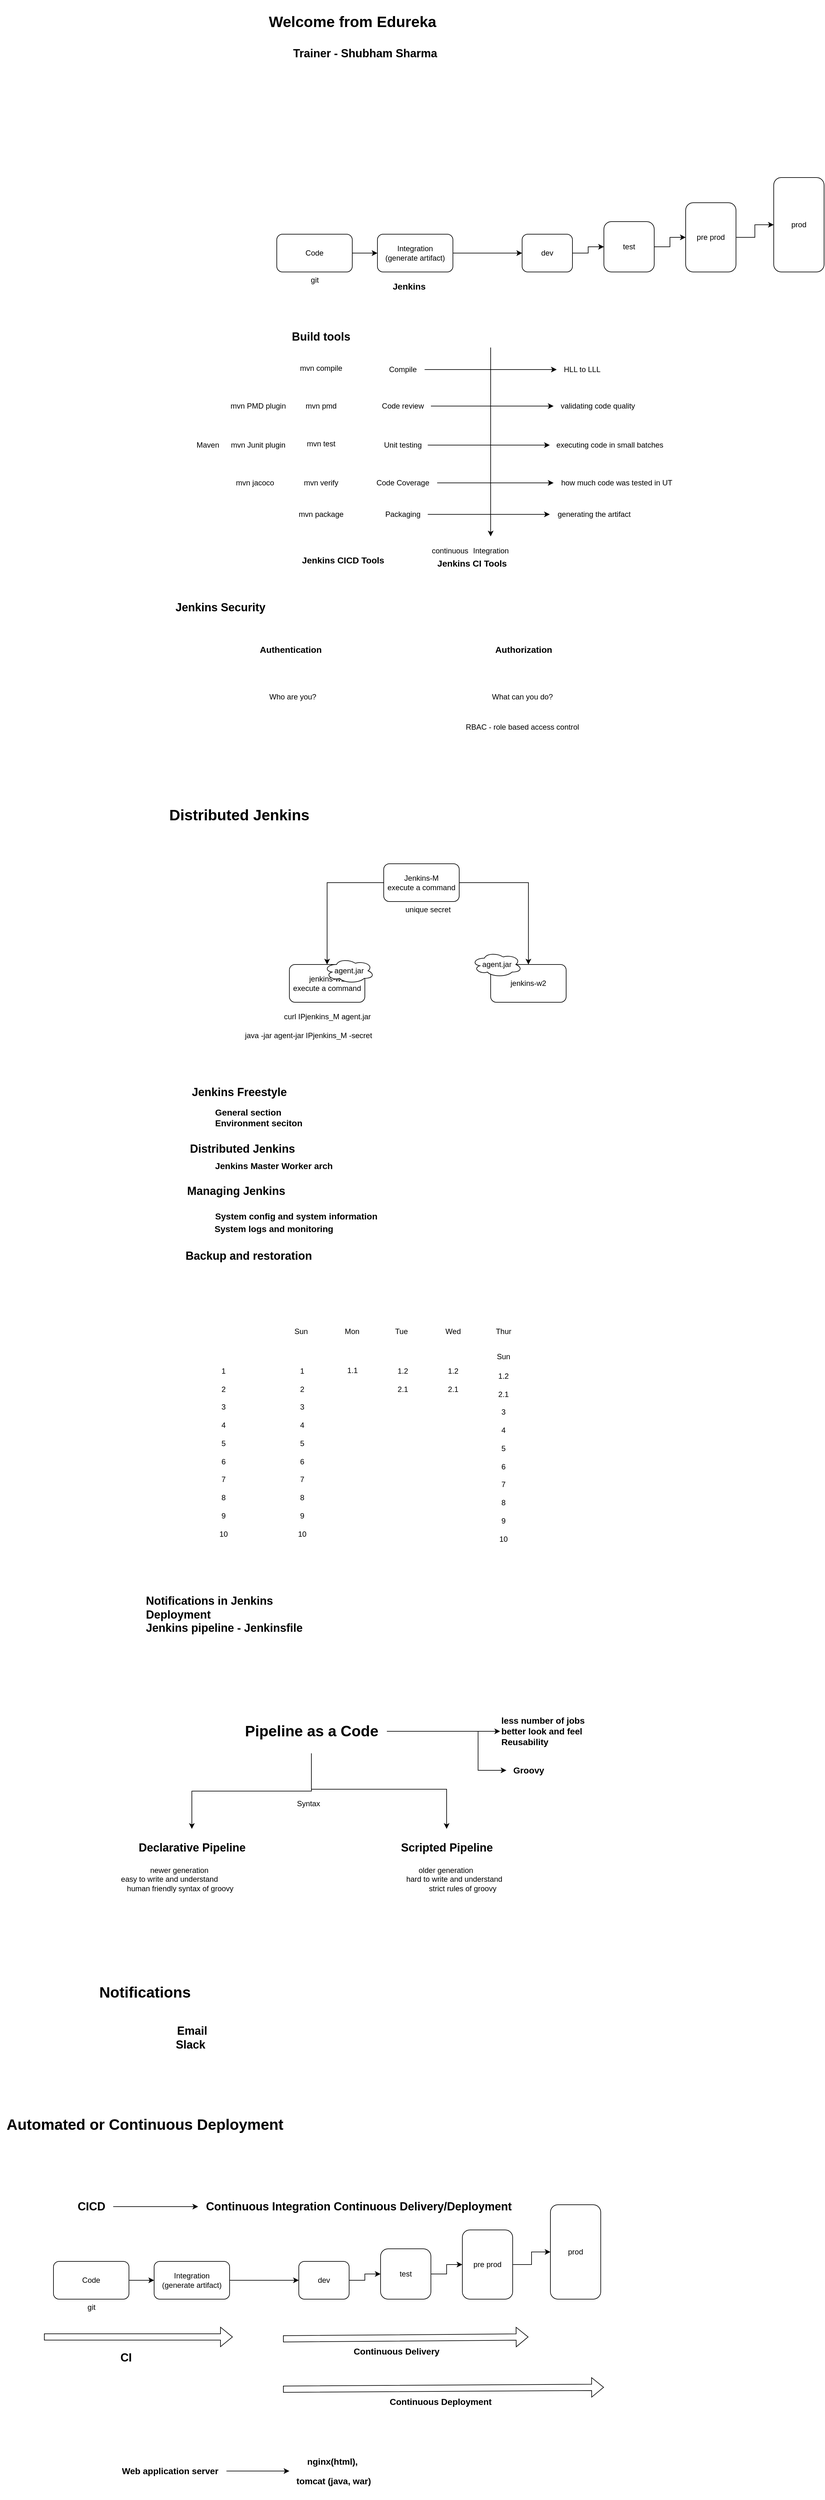 <mxfile version="26.1.0">
  <diagram name="Page-1" id="ahircbv1DaaVcUehCAm7">
    <mxGraphModel dx="1840" dy="448" grid="1" gridSize="10" guides="1" tooltips="1" connect="1" arrows="1" fold="1" page="1" pageScale="1" pageWidth="827" pageHeight="1169" math="0" shadow="0">
      <root>
        <mxCell id="0" />
        <mxCell id="1" parent="0" />
        <mxCell id="ZiKTDFRQqn9DH_7fPKip-1" value="&lt;h1&gt;Welcome from Edureka&lt;/h1&gt;" style="text;html=1;align=center;verticalAlign=middle;resizable=0;points=[];autosize=1;strokeColor=none;fillColor=none;" parent="1" vertex="1">
          <mxGeometry x="-45" y="138" width="290" height="70" as="geometry" />
        </mxCell>
        <mxCell id="ZiKTDFRQqn9DH_7fPKip-2" value="&lt;h2&gt;Trainer - Shubham Sharma&lt;/h2&gt;" style="text;html=1;align=center;verticalAlign=middle;resizable=0;points=[];autosize=1;strokeColor=none;fillColor=none;" parent="1" vertex="1">
          <mxGeometry x="-5" y="193" width="250" height="60" as="geometry" />
        </mxCell>
        <mxCell id="ZiKTDFRQqn9DH_7fPKip-5" value="" style="edgeStyle=orthogonalEdgeStyle;rounded=0;orthogonalLoop=1;jettySize=auto;html=1;" parent="1" source="ZiKTDFRQqn9DH_7fPKip-3" target="ZiKTDFRQqn9DH_7fPKip-4" edge="1">
          <mxGeometry relative="1" as="geometry" />
        </mxCell>
        <mxCell id="ZiKTDFRQqn9DH_7fPKip-3" value="Code" style="rounded=1;whiteSpace=wrap;html=1;" parent="1" vertex="1">
          <mxGeometry x="-20" y="510" width="120" height="60" as="geometry" />
        </mxCell>
        <mxCell id="ZiKTDFRQqn9DH_7fPKip-8" value="" style="edgeStyle=orthogonalEdgeStyle;rounded=0;orthogonalLoop=1;jettySize=auto;html=1;" parent="1" source="ZiKTDFRQqn9DH_7fPKip-4" target="ZiKTDFRQqn9DH_7fPKip-7" edge="1">
          <mxGeometry relative="1" as="geometry" />
        </mxCell>
        <mxCell id="ZiKTDFRQqn9DH_7fPKip-4" value="Integration&lt;div&gt;(generate artifact)&lt;/div&gt;" style="rounded=1;whiteSpace=wrap;html=1;" parent="1" vertex="1">
          <mxGeometry x="140" y="510" width="120" height="60" as="geometry" />
        </mxCell>
        <mxCell id="ZiKTDFRQqn9DH_7fPKip-6" value="git" style="text;html=1;align=center;verticalAlign=middle;resizable=0;points=[];autosize=1;strokeColor=none;fillColor=none;" parent="1" vertex="1">
          <mxGeometry x="20" y="568" width="40" height="30" as="geometry" />
        </mxCell>
        <mxCell id="ZiKTDFRQqn9DH_7fPKip-10" value="" style="edgeStyle=orthogonalEdgeStyle;rounded=0;orthogonalLoop=1;jettySize=auto;html=1;" parent="1" source="ZiKTDFRQqn9DH_7fPKip-7" target="ZiKTDFRQqn9DH_7fPKip-9" edge="1">
          <mxGeometry relative="1" as="geometry" />
        </mxCell>
        <mxCell id="ZiKTDFRQqn9DH_7fPKip-7" value="dev" style="rounded=1;whiteSpace=wrap;html=1;" parent="1" vertex="1">
          <mxGeometry x="370" y="510" width="80" height="60" as="geometry" />
        </mxCell>
        <mxCell id="ZiKTDFRQqn9DH_7fPKip-12" value="" style="edgeStyle=orthogonalEdgeStyle;rounded=0;orthogonalLoop=1;jettySize=auto;html=1;" parent="1" source="ZiKTDFRQqn9DH_7fPKip-9" target="ZiKTDFRQqn9DH_7fPKip-11" edge="1">
          <mxGeometry relative="1" as="geometry" />
        </mxCell>
        <mxCell id="ZiKTDFRQqn9DH_7fPKip-9" value="test" style="rounded=1;whiteSpace=wrap;html=1;" parent="1" vertex="1">
          <mxGeometry x="500" y="490" width="80" height="80" as="geometry" />
        </mxCell>
        <mxCell id="ZiKTDFRQqn9DH_7fPKip-14" value="" style="edgeStyle=orthogonalEdgeStyle;rounded=0;orthogonalLoop=1;jettySize=auto;html=1;" parent="1" source="ZiKTDFRQqn9DH_7fPKip-11" target="ZiKTDFRQqn9DH_7fPKip-13" edge="1">
          <mxGeometry relative="1" as="geometry" />
        </mxCell>
        <mxCell id="ZiKTDFRQqn9DH_7fPKip-11" value="pre prod" style="rounded=1;whiteSpace=wrap;html=1;" parent="1" vertex="1">
          <mxGeometry x="630" y="460" width="80" height="110" as="geometry" />
        </mxCell>
        <mxCell id="ZiKTDFRQqn9DH_7fPKip-13" value="prod" style="rounded=1;whiteSpace=wrap;html=1;" parent="1" vertex="1">
          <mxGeometry x="770" y="420" width="80" height="150" as="geometry" />
        </mxCell>
        <mxCell id="ZiKTDFRQqn9DH_7fPKip-23" value="" style="edgeStyle=orthogonalEdgeStyle;rounded=0;orthogonalLoop=1;jettySize=auto;html=1;" parent="1" source="ZiKTDFRQqn9DH_7fPKip-15" target="ZiKTDFRQqn9DH_7fPKip-22" edge="1">
          <mxGeometry relative="1" as="geometry" />
        </mxCell>
        <mxCell id="ZiKTDFRQqn9DH_7fPKip-15" value="Compile" style="text;html=1;align=center;verticalAlign=middle;resizable=0;points=[];autosize=1;strokeColor=none;fillColor=none;" parent="1" vertex="1">
          <mxGeometry x="145" y="710" width="70" height="30" as="geometry" />
        </mxCell>
        <mxCell id="ZiKTDFRQqn9DH_7fPKip-25" value="" style="edgeStyle=orthogonalEdgeStyle;rounded=0;orthogonalLoop=1;jettySize=auto;html=1;" parent="1" source="ZiKTDFRQqn9DH_7fPKip-16" target="ZiKTDFRQqn9DH_7fPKip-24" edge="1">
          <mxGeometry relative="1" as="geometry" />
        </mxCell>
        <mxCell id="ZiKTDFRQqn9DH_7fPKip-16" value="Code review" style="text;html=1;align=center;verticalAlign=middle;resizable=0;points=[];autosize=1;strokeColor=none;fillColor=none;" parent="1" vertex="1">
          <mxGeometry x="135" y="768" width="90" height="30" as="geometry" />
        </mxCell>
        <mxCell id="ZiKTDFRQqn9DH_7fPKip-27" value="" style="edgeStyle=orthogonalEdgeStyle;rounded=0;orthogonalLoop=1;jettySize=auto;html=1;" parent="1" source="ZiKTDFRQqn9DH_7fPKip-17" target="ZiKTDFRQqn9DH_7fPKip-26" edge="1">
          <mxGeometry relative="1" as="geometry" />
        </mxCell>
        <mxCell id="ZiKTDFRQqn9DH_7fPKip-17" value="Unit testing" style="text;html=1;align=center;verticalAlign=middle;resizable=0;points=[];autosize=1;strokeColor=none;fillColor=none;" parent="1" vertex="1">
          <mxGeometry x="140" y="830" width="80" height="30" as="geometry" />
        </mxCell>
        <mxCell id="ZiKTDFRQqn9DH_7fPKip-29" value="" style="edgeStyle=orthogonalEdgeStyle;rounded=0;orthogonalLoop=1;jettySize=auto;html=1;" parent="1" source="ZiKTDFRQqn9DH_7fPKip-18" target="ZiKTDFRQqn9DH_7fPKip-28" edge="1">
          <mxGeometry relative="1" as="geometry" />
        </mxCell>
        <mxCell id="ZiKTDFRQqn9DH_7fPKip-18" value="Code Coverage" style="text;html=1;align=center;verticalAlign=middle;resizable=0;points=[];autosize=1;strokeColor=none;fillColor=none;" parent="1" vertex="1">
          <mxGeometry x="125" y="890" width="110" height="30" as="geometry" />
        </mxCell>
        <mxCell id="ZiKTDFRQqn9DH_7fPKip-31" value="" style="edgeStyle=orthogonalEdgeStyle;rounded=0;orthogonalLoop=1;jettySize=auto;html=1;" parent="1" source="ZiKTDFRQqn9DH_7fPKip-19" target="ZiKTDFRQqn9DH_7fPKip-30" edge="1">
          <mxGeometry relative="1" as="geometry" />
        </mxCell>
        <mxCell id="ZiKTDFRQqn9DH_7fPKip-19" value="Packaging" style="text;html=1;align=center;verticalAlign=middle;resizable=0;points=[];autosize=1;strokeColor=none;fillColor=none;" parent="1" vertex="1">
          <mxGeometry x="140" y="940" width="80" height="30" as="geometry" />
        </mxCell>
        <mxCell id="ZiKTDFRQqn9DH_7fPKip-20" value="" style="endArrow=classic;html=1;rounded=0;" parent="1" edge="1">
          <mxGeometry width="50" height="50" relative="1" as="geometry">
            <mxPoint x="320" y="690" as="sourcePoint" />
            <mxPoint x="320" y="990" as="targetPoint" />
          </mxGeometry>
        </mxCell>
        <mxCell id="ZiKTDFRQqn9DH_7fPKip-21" value="Integration" style="text;html=1;align=center;verticalAlign=middle;resizable=0;points=[];autosize=1;strokeColor=none;fillColor=none;" parent="1" vertex="1">
          <mxGeometry x="280" y="998" width="80" height="30" as="geometry" />
        </mxCell>
        <mxCell id="ZiKTDFRQqn9DH_7fPKip-22" value="HLL to LLL" style="text;html=1;align=center;verticalAlign=middle;resizable=0;points=[];autosize=1;strokeColor=none;fillColor=none;" parent="1" vertex="1">
          <mxGeometry x="425" y="710" width="80" height="30" as="geometry" />
        </mxCell>
        <mxCell id="ZiKTDFRQqn9DH_7fPKip-24" value="validating code quality" style="text;html=1;align=center;verticalAlign=middle;resizable=0;points=[];autosize=1;strokeColor=none;fillColor=none;" parent="1" vertex="1">
          <mxGeometry x="420" y="768" width="140" height="30" as="geometry" />
        </mxCell>
        <mxCell id="ZiKTDFRQqn9DH_7fPKip-26" value="executing code in small batches" style="text;html=1;align=center;verticalAlign=middle;resizable=0;points=[];autosize=1;strokeColor=none;fillColor=none;" parent="1" vertex="1">
          <mxGeometry x="414" y="830" width="190" height="30" as="geometry" />
        </mxCell>
        <mxCell id="ZiKTDFRQqn9DH_7fPKip-28" value="how much code was tested in UT" style="text;html=1;align=center;verticalAlign=middle;resizable=0;points=[];autosize=1;strokeColor=none;fillColor=none;" parent="1" vertex="1">
          <mxGeometry x="420" y="890" width="200" height="30" as="geometry" />
        </mxCell>
        <mxCell id="ZiKTDFRQqn9DH_7fPKip-30" value="generating the artifact" style="text;html=1;align=center;verticalAlign=middle;resizable=0;points=[];autosize=1;strokeColor=none;fillColor=none;" parent="1" vertex="1">
          <mxGeometry x="414" y="940" width="140" height="30" as="geometry" />
        </mxCell>
        <mxCell id="ZiKTDFRQqn9DH_7fPKip-32" value="&lt;h2&gt;Build tools&lt;/h2&gt;" style="text;html=1;align=center;verticalAlign=middle;resizable=0;points=[];autosize=1;strokeColor=none;fillColor=none;" parent="1" vertex="1">
          <mxGeometry x="-10" y="643" width="120" height="60" as="geometry" />
        </mxCell>
        <mxCell id="ZiKTDFRQqn9DH_7fPKip-33" value="Maven" style="text;html=1;align=center;verticalAlign=middle;resizable=0;points=[];autosize=1;strokeColor=none;fillColor=none;" parent="1" vertex="1">
          <mxGeometry x="-160" y="830" width="60" height="30" as="geometry" />
        </mxCell>
        <mxCell id="ZiKTDFRQqn9DH_7fPKip-35" value="mvn compile" style="text;html=1;align=center;verticalAlign=middle;resizable=0;points=[];autosize=1;strokeColor=none;fillColor=none;" parent="1" vertex="1">
          <mxGeometry x="5" y="708" width="90" height="30" as="geometry" />
        </mxCell>
        <mxCell id="ZiKTDFRQqn9DH_7fPKip-36" value="mvn pmd" style="text;html=1;align=center;verticalAlign=middle;resizable=0;points=[];autosize=1;strokeColor=none;fillColor=none;" parent="1" vertex="1">
          <mxGeometry x="15" y="768" width="70" height="30" as="geometry" />
        </mxCell>
        <mxCell id="ZiKTDFRQqn9DH_7fPKip-37" value="mvn test" style="text;html=1;align=center;verticalAlign=middle;resizable=0;points=[];autosize=1;strokeColor=none;fillColor=none;" parent="1" vertex="1">
          <mxGeometry x="15" y="828" width="70" height="30" as="geometry" />
        </mxCell>
        <mxCell id="ZiKTDFRQqn9DH_7fPKip-38" value="mvn verify" style="text;html=1;align=center;verticalAlign=middle;resizable=0;points=[];autosize=1;strokeColor=none;fillColor=none;" parent="1" vertex="1">
          <mxGeometry x="10" y="890" width="80" height="30" as="geometry" />
        </mxCell>
        <mxCell id="ZiKTDFRQqn9DH_7fPKip-40" value="mvn package" style="text;html=1;align=center;verticalAlign=middle;resizable=0;points=[];autosize=1;strokeColor=none;fillColor=none;" parent="1" vertex="1">
          <mxGeometry x="5" y="940" width="90" height="30" as="geometry" />
        </mxCell>
        <mxCell id="ZiKTDFRQqn9DH_7fPKip-41" value="continuous" style="text;html=1;align=center;verticalAlign=middle;resizable=0;points=[];autosize=1;strokeColor=none;fillColor=none;" parent="1" vertex="1">
          <mxGeometry x="215" y="998" width="80" height="30" as="geometry" />
        </mxCell>
        <mxCell id="ZiKTDFRQqn9DH_7fPKip-42" value="&lt;h3&gt;Jenkins&lt;/h3&gt;" style="text;html=1;align=center;verticalAlign=middle;resizable=0;points=[];autosize=1;strokeColor=none;fillColor=none;" parent="1" vertex="1">
          <mxGeometry x="150" y="563" width="80" height="60" as="geometry" />
        </mxCell>
        <mxCell id="ZiKTDFRQqn9DH_7fPKip-43" value="mvn PMD plugin" style="text;html=1;align=center;verticalAlign=middle;resizable=0;points=[];autosize=1;strokeColor=none;fillColor=none;" parent="1" vertex="1">
          <mxGeometry x="-105" y="768" width="110" height="30" as="geometry" />
        </mxCell>
        <mxCell id="ZiKTDFRQqn9DH_7fPKip-44" value="mvn Junit plugin" style="text;html=1;align=center;verticalAlign=middle;resizable=0;points=[];autosize=1;strokeColor=none;fillColor=none;" parent="1" vertex="1">
          <mxGeometry x="-105" y="830" width="110" height="30" as="geometry" />
        </mxCell>
        <mxCell id="ZiKTDFRQqn9DH_7fPKip-45" value="mvn jacoco" style="text;html=1;align=center;verticalAlign=middle;resizable=0;points=[];autosize=1;strokeColor=none;fillColor=none;" parent="1" vertex="1">
          <mxGeometry x="-95" y="890" width="80" height="30" as="geometry" />
        </mxCell>
        <mxCell id="ZiKTDFRQqn9DH_7fPKip-60" value="&lt;h2&gt;Jenkins Security&lt;/h2&gt;" style="text;html=1;align=center;verticalAlign=middle;resizable=0;points=[];autosize=1;strokeColor=none;fillColor=none;" parent="1" vertex="1">
          <mxGeometry x="-195" y="1073" width="170" height="60" as="geometry" />
        </mxCell>
        <mxCell id="ZiKTDFRQqn9DH_7fPKip-61" value="&lt;h3&gt;Authentication&amp;nbsp;&lt;span style=&quot;white-space: pre;&quot;&gt;&#x9;&lt;/span&gt;&lt;span style=&quot;white-space: pre;&quot;&gt;&#x9;&lt;span style=&quot;white-space: pre;&quot;&gt;&#x9;&lt;/span&gt;&lt;span style=&quot;white-space: pre;&quot;&gt;&#x9;&lt;span style=&quot;white-space: pre;&quot;&gt;&#x9;&lt;/span&gt;&lt;/span&gt;&lt;span style=&quot;white-space: pre;&quot;&gt;&#x9;&lt;/span&gt;&lt;/span&gt;&lt;span style=&quot;white-space: pre;&quot;&gt;&#x9;&lt;/span&gt;&lt;span style=&quot;white-space: pre;&quot;&gt;&#x9;&lt;/span&gt;&lt;span style=&quot;white-space: pre;&quot;&gt;&#x9;&lt;/span&gt;Authorization&lt;/h3&gt;" style="text;html=1;align=center;verticalAlign=middle;resizable=0;points=[];autosize=1;strokeColor=none;fillColor=none;" parent="1" vertex="1">
          <mxGeometry x="-60" y="1140" width="490" height="60" as="geometry" />
        </mxCell>
        <mxCell id="ZiKTDFRQqn9DH_7fPKip-62" value="Who are you?" style="text;html=1;align=center;verticalAlign=middle;resizable=0;points=[];autosize=1;strokeColor=none;fillColor=none;" parent="1" vertex="1">
          <mxGeometry x="-45" y="1230" width="100" height="30" as="geometry" />
        </mxCell>
        <mxCell id="ZiKTDFRQqn9DH_7fPKip-63" value="What can you do?" style="text;html=1;align=center;verticalAlign=middle;resizable=0;points=[];autosize=1;strokeColor=none;fillColor=none;" parent="1" vertex="1">
          <mxGeometry x="310" y="1230" width="120" height="30" as="geometry" />
        </mxCell>
        <mxCell id="ZiKTDFRQqn9DH_7fPKip-64" value="RBAC - role based access control" style="text;html=1;align=center;verticalAlign=middle;resizable=0;points=[];autosize=1;strokeColor=none;fillColor=none;" parent="1" vertex="1">
          <mxGeometry x="270" y="1278" width="200" height="30" as="geometry" />
        </mxCell>
        <mxCell id="ZiKTDFRQqn9DH_7fPKip-65" value="&lt;h1&gt;Distributed Jenkins&lt;/h1&gt;" style="text;html=1;align=center;verticalAlign=middle;resizable=0;points=[];autosize=1;strokeColor=none;fillColor=none;" parent="1" vertex="1">
          <mxGeometry x="-205" y="1398" width="250" height="70" as="geometry" />
        </mxCell>
        <mxCell id="ZiKTDFRQqn9DH_7fPKip-69" style="edgeStyle=orthogonalEdgeStyle;rounded=0;orthogonalLoop=1;jettySize=auto;html=1;entryX=0.5;entryY=0;entryDx=0;entryDy=0;" parent="1" source="ZiKTDFRQqn9DH_7fPKip-66" target="ZiKTDFRQqn9DH_7fPKip-67" edge="1">
          <mxGeometry relative="1" as="geometry" />
        </mxCell>
        <mxCell id="ZiKTDFRQqn9DH_7fPKip-70" style="edgeStyle=orthogonalEdgeStyle;rounded=0;orthogonalLoop=1;jettySize=auto;html=1;" parent="1" source="ZiKTDFRQqn9DH_7fPKip-66" target="ZiKTDFRQqn9DH_7fPKip-68" edge="1">
          <mxGeometry relative="1" as="geometry" />
        </mxCell>
        <mxCell id="ZiKTDFRQqn9DH_7fPKip-66" value="Jenkins-M&lt;div&gt;execute a command&lt;/div&gt;" style="rounded=1;whiteSpace=wrap;html=1;" parent="1" vertex="1">
          <mxGeometry x="150" y="1510" width="120" height="60" as="geometry" />
        </mxCell>
        <mxCell id="ZiKTDFRQqn9DH_7fPKip-67" value="jenkins-w1&lt;div&gt;execute a command&lt;/div&gt;" style="rounded=1;whiteSpace=wrap;html=1;" parent="1" vertex="1">
          <mxGeometry y="1670" width="120" height="60" as="geometry" />
        </mxCell>
        <mxCell id="ZiKTDFRQqn9DH_7fPKip-68" value="jenkins-w2" style="rounded=1;whiteSpace=wrap;html=1;" parent="1" vertex="1">
          <mxGeometry x="320" y="1670" width="120" height="60" as="geometry" />
        </mxCell>
        <mxCell id="ZiKTDFRQqn9DH_7fPKip-71" value="agent.jar" style="ellipse;shape=cloud;whiteSpace=wrap;html=1;" parent="1" vertex="1">
          <mxGeometry x="55" y="1660" width="80" height="40" as="geometry" />
        </mxCell>
        <mxCell id="ZiKTDFRQqn9DH_7fPKip-73" value="agent.jar" style="ellipse;shape=cloud;whiteSpace=wrap;html=1;" parent="1" vertex="1">
          <mxGeometry x="290" y="1650" width="80" height="40" as="geometry" />
        </mxCell>
        <mxCell id="ZiKTDFRQqn9DH_7fPKip-75" value="curl IPjenkins_M agent.jar" style="text;html=1;align=center;verticalAlign=middle;resizable=0;points=[];autosize=1;strokeColor=none;fillColor=none;" parent="1" vertex="1">
          <mxGeometry x="-20" y="1738" width="160" height="30" as="geometry" />
        </mxCell>
        <mxCell id="ZiKTDFRQqn9DH_7fPKip-76" value="java -jar agent-jar IPjenkins_M -secret" style="text;html=1;align=center;verticalAlign=middle;resizable=0;points=[];autosize=1;strokeColor=none;fillColor=none;" parent="1" vertex="1">
          <mxGeometry x="-85" y="1768" width="230" height="30" as="geometry" />
        </mxCell>
        <mxCell id="ZiKTDFRQqn9DH_7fPKip-77" value="unique secret" style="text;html=1;align=center;verticalAlign=middle;resizable=0;points=[];autosize=1;strokeColor=none;fillColor=none;" parent="1" vertex="1">
          <mxGeometry x="170" y="1568" width="100" height="30" as="geometry" />
        </mxCell>
        <mxCell id="ZiKTDFRQqn9DH_7fPKip-78" value="&lt;h2&gt;Jenkins Freestyle&lt;/h2&gt;" style="text;html=1;align=center;verticalAlign=middle;resizable=0;points=[];autosize=1;strokeColor=none;fillColor=none;" parent="1" vertex="1">
          <mxGeometry x="-165" y="1843" width="170" height="60" as="geometry" />
        </mxCell>
        <mxCell id="ZiKTDFRQqn9DH_7fPKip-79" value="&lt;h3&gt;General section&lt;br&gt;Environment seciton&lt;/h3&gt;" style="text;html=1;align=left;verticalAlign=middle;resizable=0;points=[];autosize=1;strokeColor=none;fillColor=none;" parent="1" vertex="1">
          <mxGeometry x="-120" y="1873" width="160" height="80" as="geometry" />
        </mxCell>
        <mxCell id="ZiKTDFRQqn9DH_7fPKip-80" value="&lt;h2&gt;Distributed Jenkins&lt;/h2&gt;" style="text;html=1;align=center;verticalAlign=middle;resizable=0;points=[];autosize=1;strokeColor=none;fillColor=none;" parent="1" vertex="1">
          <mxGeometry x="-170" y="1933" width="190" height="60" as="geometry" />
        </mxCell>
        <mxCell id="ZiKTDFRQqn9DH_7fPKip-81" value="&lt;h3&gt;Jenkins Master Worker arch&lt;/h3&gt;" style="text;html=1;align=center;verticalAlign=middle;resizable=0;points=[];autosize=1;strokeColor=none;fillColor=none;" parent="1" vertex="1">
          <mxGeometry x="-130" y="1960" width="210" height="60" as="geometry" />
        </mxCell>
        <mxCell id="ZiKTDFRQqn9DH_7fPKip-82" value="&lt;h2&gt;Managing Jenkins&lt;/h2&gt;" style="text;html=1;align=center;verticalAlign=middle;resizable=0;points=[];autosize=1;strokeColor=none;fillColor=none;" parent="1" vertex="1">
          <mxGeometry x="-175" y="2000" width="180" height="60" as="geometry" />
        </mxCell>
        <mxCell id="ZiKTDFRQqn9DH_7fPKip-83" value="&lt;h3&gt;System config and system information&lt;/h3&gt;" style="text;html=1;align=left;verticalAlign=middle;resizable=0;points=[];autosize=1;strokeColor=none;fillColor=none;" parent="1" vertex="1">
          <mxGeometry x="-120" y="2040" width="280" height="60" as="geometry" />
        </mxCell>
        <mxCell id="ZiKTDFRQqn9DH_7fPKip-84" value="&lt;h3&gt;System logs and monitoring&lt;/h3&gt;" style="text;html=1;align=center;verticalAlign=middle;resizable=0;points=[];autosize=1;strokeColor=none;fillColor=none;" parent="1" vertex="1">
          <mxGeometry x="-130" y="2060" width="210" height="60" as="geometry" />
        </mxCell>
        <mxCell id="ZiKTDFRQqn9DH_7fPKip-85" value="&lt;h2&gt;Backup and restoration&lt;/h2&gt;" style="text;html=1;align=center;verticalAlign=middle;resizable=0;points=[];autosize=1;strokeColor=none;fillColor=none;" parent="1" vertex="1">
          <mxGeometry x="-175" y="2103" width="220" height="60" as="geometry" />
        </mxCell>
        <mxCell id="ZiKTDFRQqn9DH_7fPKip-86" value="Sun&lt;span style=&quot;white-space: pre;&quot;&gt;&#x9;&lt;span style=&quot;white-space: pre;&quot;&gt;&#x9;&lt;/span&gt;&lt;/span&gt;&lt;span style=&quot;white-space: pre;&quot;&gt;&#x9;&lt;/span&gt;Mon&lt;span style=&quot;white-space: pre;&quot;&gt;&#x9;&lt;/span&gt;&lt;span style=&quot;white-space: pre;&quot;&gt;&#x9;&lt;/span&gt;&lt;span style=&quot;white-space: pre;&quot;&gt;&#x9;&lt;/span&gt;Tue&lt;span style=&quot;white-space: pre;&quot;&gt;&#x9;&lt;/span&gt;&lt;span style=&quot;white-space: pre;&quot;&gt;&#x9;&lt;span style=&quot;white-space: pre;&quot;&gt;&#x9;&lt;/span&gt;Wed&lt;span style=&quot;white-space: pre;&quot;&gt;&#x9;&lt;/span&gt;&lt;span style=&quot;white-space: pre;&quot;&gt;&#x9;&lt;/span&gt;&lt;span style=&quot;white-space: pre;&quot;&gt;&#x9;&lt;/span&gt;Thur&lt;/span&gt;" style="text;html=1;align=center;verticalAlign=middle;resizable=0;points=[];autosize=1;strokeColor=none;fillColor=none;" parent="1" vertex="1">
          <mxGeometry x="-5" y="2238" width="370" height="30" as="geometry" />
        </mxCell>
        <mxCell id="ZiKTDFRQqn9DH_7fPKip-87" value="1&lt;div&gt;&lt;br&gt;&lt;/div&gt;&lt;div&gt;2&lt;/div&gt;&lt;div&gt;&lt;br&gt;&lt;/div&gt;&lt;div&gt;3&lt;/div&gt;&lt;div&gt;&lt;br&gt;&lt;/div&gt;&lt;div&gt;4&lt;/div&gt;&lt;div&gt;&lt;br&gt;&lt;/div&gt;&lt;div&gt;5&lt;/div&gt;&lt;div&gt;&lt;br&gt;&lt;/div&gt;&lt;div&gt;6&lt;/div&gt;&lt;div&gt;&lt;br&gt;&lt;/div&gt;&lt;div&gt;7&lt;/div&gt;&lt;div&gt;&lt;br&gt;&lt;/div&gt;&lt;div&gt;8&lt;/div&gt;&lt;div&gt;&lt;br&gt;&lt;/div&gt;&lt;div&gt;9&lt;/div&gt;&lt;div&gt;&lt;br&gt;&lt;/div&gt;&lt;div&gt;10&lt;/div&gt;" style="text;html=1;align=center;verticalAlign=middle;resizable=0;points=[];autosize=1;strokeColor=none;fillColor=none;" parent="1" vertex="1">
          <mxGeometry x="-125" y="2300" width="40" height="290" as="geometry" />
        </mxCell>
        <mxCell id="ZiKTDFRQqn9DH_7fPKip-88" value="1&lt;div&gt;&lt;br&gt;&lt;/div&gt;&lt;div&gt;2&lt;/div&gt;&lt;div&gt;&lt;br&gt;&lt;/div&gt;&lt;div&gt;3&lt;/div&gt;&lt;div&gt;&lt;br&gt;&lt;/div&gt;&lt;div&gt;4&lt;/div&gt;&lt;div&gt;&lt;br&gt;&lt;/div&gt;&lt;div&gt;5&lt;/div&gt;&lt;div&gt;&lt;br&gt;&lt;/div&gt;&lt;div&gt;6&lt;/div&gt;&lt;div&gt;&lt;br&gt;&lt;/div&gt;&lt;div&gt;7&lt;/div&gt;&lt;div&gt;&lt;br&gt;&lt;/div&gt;&lt;div&gt;8&lt;/div&gt;&lt;div&gt;&lt;br&gt;&lt;/div&gt;&lt;div&gt;9&lt;/div&gt;&lt;div&gt;&lt;br&gt;&lt;/div&gt;&lt;div&gt;10&lt;/div&gt;" style="text;html=1;align=center;verticalAlign=middle;resizable=0;points=[];autosize=1;strokeColor=none;fillColor=none;" parent="1" vertex="1">
          <mxGeometry y="2300" width="40" height="290" as="geometry" />
        </mxCell>
        <mxCell id="ZiKTDFRQqn9DH_7fPKip-89" value="1.1" style="text;html=1;align=center;verticalAlign=middle;resizable=0;points=[];autosize=1;strokeColor=none;fillColor=none;" parent="1" vertex="1">
          <mxGeometry x="80" y="2300" width="40" height="30" as="geometry" />
        </mxCell>
        <mxCell id="ZiKTDFRQqn9DH_7fPKip-90" value="1.2&lt;div&gt;&lt;br&gt;&lt;/div&gt;&lt;div&gt;2.1&lt;/div&gt;" style="text;html=1;align=center;verticalAlign=middle;resizable=0;points=[];autosize=1;strokeColor=none;fillColor=none;" parent="1" vertex="1">
          <mxGeometry x="160" y="2300" width="40" height="60" as="geometry" />
        </mxCell>
        <mxCell id="ZiKTDFRQqn9DH_7fPKip-91" value="1.2&lt;div&gt;&lt;br&gt;&lt;/div&gt;&lt;div&gt;2.1&lt;/div&gt;" style="text;html=1;align=center;verticalAlign=middle;resizable=0;points=[];autosize=1;strokeColor=none;fillColor=none;" parent="1" vertex="1">
          <mxGeometry x="240" y="2300" width="40" height="60" as="geometry" />
        </mxCell>
        <mxCell id="ZiKTDFRQqn9DH_7fPKip-92" value="1.2&lt;div&gt;&lt;br&gt;&lt;/div&gt;&lt;div&gt;2.1&lt;/div&gt;&lt;div&gt;&lt;br&gt;&lt;/div&gt;&lt;div&gt;3&lt;/div&gt;&lt;div&gt;&lt;br&gt;&lt;/div&gt;&lt;div&gt;4&lt;/div&gt;&lt;div&gt;&lt;br&gt;&lt;/div&gt;&lt;div&gt;5&lt;/div&gt;&lt;div&gt;&lt;br&gt;&lt;/div&gt;&lt;div&gt;6&lt;/div&gt;&lt;div&gt;&lt;br&gt;&lt;/div&gt;&lt;div&gt;7&lt;/div&gt;&lt;div&gt;&lt;br&gt;&lt;/div&gt;&lt;div&gt;8&lt;/div&gt;&lt;div&gt;&lt;br&gt;&lt;/div&gt;&lt;div&gt;9&lt;/div&gt;&lt;div&gt;&lt;br&gt;&lt;/div&gt;&lt;div&gt;10&lt;/div&gt;" style="text;html=1;align=center;verticalAlign=middle;resizable=0;points=[];autosize=1;strokeColor=none;fillColor=none;" parent="1" vertex="1">
          <mxGeometry x="320" y="2308" width="40" height="290" as="geometry" />
        </mxCell>
        <mxCell id="ZiKTDFRQqn9DH_7fPKip-93" value="Sun" style="text;html=1;align=center;verticalAlign=middle;resizable=0;points=[];autosize=1;strokeColor=none;fillColor=none;" parent="1" vertex="1">
          <mxGeometry x="320" y="2278" width="40" height="30" as="geometry" />
        </mxCell>
        <mxCell id="V1-W450JPrJDEdiZRvDQ-1" value="&lt;h2&gt;Notifications in Jenkins&lt;br&gt;Deployment&lt;br&gt;Jenkins pipeline - Jenkinsfile&lt;/h2&gt;" style="text;html=1;align=left;verticalAlign=middle;resizable=0;points=[];autosize=1;strokeColor=none;fillColor=none;" vertex="1" parent="1">
          <mxGeometry x="-230" y="2648" width="270" height="110" as="geometry" />
        </mxCell>
        <mxCell id="V1-W450JPrJDEdiZRvDQ-4" value="" style="edgeStyle=orthogonalEdgeStyle;rounded=0;orthogonalLoop=1;jettySize=auto;html=1;" edge="1" parent="1" source="V1-W450JPrJDEdiZRvDQ-2" target="V1-W450JPrJDEdiZRvDQ-3">
          <mxGeometry relative="1" as="geometry" />
        </mxCell>
        <mxCell id="V1-W450JPrJDEdiZRvDQ-6" value="" style="edgeStyle=orthogonalEdgeStyle;rounded=0;orthogonalLoop=1;jettySize=auto;html=1;" edge="1" parent="1" source="V1-W450JPrJDEdiZRvDQ-2" target="V1-W450JPrJDEdiZRvDQ-5">
          <mxGeometry relative="1" as="geometry">
            <Array as="points">
              <mxPoint x="300" y="2888" />
              <mxPoint x="300" y="2950" />
            </Array>
          </mxGeometry>
        </mxCell>
        <mxCell id="V1-W450JPrJDEdiZRvDQ-9" style="edgeStyle=orthogonalEdgeStyle;rounded=0;orthogonalLoop=1;jettySize=auto;html=1;" edge="1" parent="1" source="V1-W450JPrJDEdiZRvDQ-2" target="V1-W450JPrJDEdiZRvDQ-7">
          <mxGeometry relative="1" as="geometry" />
        </mxCell>
        <mxCell id="V1-W450JPrJDEdiZRvDQ-10" style="edgeStyle=orthogonalEdgeStyle;rounded=0;orthogonalLoop=1;jettySize=auto;html=1;" edge="1" parent="1" source="V1-W450JPrJDEdiZRvDQ-2" target="V1-W450JPrJDEdiZRvDQ-8">
          <mxGeometry relative="1" as="geometry">
            <Array as="points">
              <mxPoint x="35" y="2980" />
              <mxPoint x="250" y="2980" />
            </Array>
          </mxGeometry>
        </mxCell>
        <mxCell id="V1-W450JPrJDEdiZRvDQ-2" value="&lt;h1&gt;Pipeline as a Code&lt;/h1&gt;" style="text;html=1;align=center;verticalAlign=middle;resizable=0;points=[];autosize=1;strokeColor=none;fillColor=none;" vertex="1" parent="1">
          <mxGeometry x="-85" y="2853" width="240" height="70" as="geometry" />
        </mxCell>
        <mxCell id="V1-W450JPrJDEdiZRvDQ-3" value="&lt;h3&gt;less number of jobs&lt;br&gt;better look and feel&lt;br&gt;Reusability&lt;/h3&gt;" style="text;html=1;align=left;verticalAlign=middle;resizable=0;points=[];autosize=1;strokeColor=none;fillColor=none;" vertex="1" parent="1">
          <mxGeometry x="335" y="2843" width="160" height="90" as="geometry" />
        </mxCell>
        <mxCell id="V1-W450JPrJDEdiZRvDQ-5" value="&lt;h3&gt;Groovy&lt;/h3&gt;" style="text;html=1;align=center;verticalAlign=middle;resizable=0;points=[];autosize=1;strokeColor=none;fillColor=none;" vertex="1" parent="1">
          <mxGeometry x="345" y="2920" width="70" height="60" as="geometry" />
        </mxCell>
        <mxCell id="V1-W450JPrJDEdiZRvDQ-7" value="&lt;h2&gt;Declarative Pipeline&lt;/h2&gt;" style="text;html=1;align=center;verticalAlign=middle;resizable=0;points=[];autosize=1;strokeColor=none;fillColor=none;" vertex="1" parent="1">
          <mxGeometry x="-250" y="3043" width="190" height="60" as="geometry" />
        </mxCell>
        <mxCell id="V1-W450JPrJDEdiZRvDQ-8" value="&lt;h2&gt;Scripted Pipeline&lt;/h2&gt;" style="text;html=1;align=center;verticalAlign=middle;resizable=0;points=[];autosize=1;strokeColor=none;fillColor=none;" vertex="1" parent="1">
          <mxGeometry x="165" y="3043" width="170" height="60" as="geometry" />
        </mxCell>
        <mxCell id="V1-W450JPrJDEdiZRvDQ-11" value="newer generation&lt;span style=&quot;white-space: pre;&quot;&gt;&#x9;&lt;/span&gt;&lt;span style=&quot;white-space: pre;&quot;&gt;&#x9;&lt;/span&gt;&lt;span style=&quot;white-space: pre;&quot;&gt;&#x9;&lt;/span&gt;&lt;span style=&quot;white-space: pre;&quot;&gt;&#x9;&lt;/span&gt;&lt;span style=&quot;white-space: pre;&quot;&gt;&#x9;&lt;/span&gt;&lt;span style=&quot;white-space: pre;&quot;&gt;&#x9;&lt;/span&gt;&lt;span style=&quot;white-space: pre;&quot;&gt;&#x9;&lt;/span&gt;&lt;span style=&quot;white-space: pre;&quot;&gt;&#x9;&lt;/span&gt;&lt;span style=&quot;white-space: pre;&quot;&gt;&#x9;&lt;/span&gt;&lt;span style=&quot;white-space: pre;&quot;&gt;&#x9;&lt;/span&gt;&lt;span style=&quot;white-space: pre;&quot;&gt;&#x9;&lt;span style=&quot;white-space: pre;&quot;&gt;&#x9;&lt;/span&gt;&lt;/span&gt;&lt;span style=&quot;white-space: pre;&quot;&gt;&#x9;&lt;/span&gt;older generation&lt;div&gt;easy to write and understand&lt;span style=&quot;white-space: pre;&quot;&gt;&#x9;&lt;/span&gt;&lt;span style=&quot;white-space: pre;&quot;&gt;&#x9;&lt;/span&gt;&lt;span style=&quot;white-space: pre;&quot;&gt;&#x9;&lt;/span&gt;&lt;span style=&quot;white-space: pre;&quot;&gt;&#x9;&lt;/span&gt;&lt;span style=&quot;white-space: pre;&quot;&gt;&#x9;&lt;/span&gt;&lt;span style=&quot;white-space: pre;&quot;&gt;&#x9;&lt;/span&gt;&lt;span style=&quot;white-space: pre;&quot;&gt;&#x9;&lt;/span&gt;&lt;span style=&quot;white-space: pre;&quot;&gt;&#x9;&lt;/span&gt;&lt;span style=&quot;white-space: pre;&quot;&gt;&#x9;&lt;/span&gt;&lt;span style=&quot;white-space: pre;&quot;&gt;&#x9;&lt;/span&gt;&lt;span style=&quot;white-space: pre;&quot;&gt;&#x9;&lt;/span&gt;&lt;span style=&quot;white-space: pre;&quot;&gt;&#x9;&lt;/span&gt;hard to write and understand&lt;/div&gt;&lt;div&gt;human friendly syntax of groovy&lt;span style=&quot;white-space: pre;&quot;&gt;&#x9;&lt;/span&gt;&lt;span style=&quot;white-space: pre;&quot;&gt;&#x9;&lt;/span&gt;&lt;span style=&quot;white-space: pre;&quot;&gt;&#x9;&lt;/span&gt;&lt;span style=&quot;white-space: pre;&quot;&gt;&#x9;&lt;/span&gt;&lt;span style=&quot;white-space: pre;&quot;&gt;&#x9;&lt;span style=&quot;white-space: pre;&quot;&gt;&#x9;&lt;/span&gt;&lt;span style=&quot;white-space: pre;&quot;&gt;&#x9;&lt;/span&gt;&lt;/span&gt;&lt;span style=&quot;white-space: pre;&quot;&gt;&#x9;&lt;/span&gt;&lt;span style=&quot;white-space: pre;&quot;&gt;&#x9;&lt;/span&gt;&lt;span style=&quot;white-space: pre;&quot;&gt;&#x9;&lt;/span&gt;&lt;span style=&quot;white-space: pre;&quot;&gt;&#x9;&lt;/span&gt;&lt;span style=&quot;white-space: pre;&quot;&gt;&#x9;&lt;/span&gt;strict rules of groovy&lt;/div&gt;" style="text;html=1;align=center;verticalAlign=middle;resizable=0;points=[];autosize=1;strokeColor=none;fillColor=none;" vertex="1" parent="1">
          <mxGeometry x="-280" y="3093" width="630" height="60" as="geometry" />
        </mxCell>
        <mxCell id="V1-W450JPrJDEdiZRvDQ-12" value="Syntax" style="text;html=1;align=center;verticalAlign=middle;resizable=0;points=[];autosize=1;strokeColor=none;fillColor=none;" vertex="1" parent="1">
          <mxGeometry y="2988" width="60" height="30" as="geometry" />
        </mxCell>
        <mxCell id="V1-W450JPrJDEdiZRvDQ-13" value="&lt;h1&gt;Notifications&lt;/h1&gt;" style="text;html=1;align=center;verticalAlign=middle;resizable=0;points=[];autosize=1;strokeColor=none;fillColor=none;" vertex="1" parent="1">
          <mxGeometry x="-315" y="3268" width="170" height="70" as="geometry" />
        </mxCell>
        <mxCell id="V1-W450JPrJDEdiZRvDQ-14" value="&lt;h2&gt;Email&lt;br&gt;Slack&amp;nbsp;&lt;/h2&gt;" style="text;html=1;align=center;verticalAlign=middle;resizable=0;points=[];autosize=1;strokeColor=none;fillColor=none;" vertex="1" parent="1">
          <mxGeometry x="-195" y="3330" width="80" height="90" as="geometry" />
        </mxCell>
        <mxCell id="V1-W450JPrJDEdiZRvDQ-15" value="&lt;h1&gt;Automated or Continuous Deployment&lt;/h1&gt;" style="text;html=1;align=center;verticalAlign=middle;resizable=0;points=[];autosize=1;strokeColor=none;fillColor=none;" vertex="1" parent="1">
          <mxGeometry x="-460" y="3478" width="460" height="70" as="geometry" />
        </mxCell>
        <mxCell id="V1-W450JPrJDEdiZRvDQ-16" value="&lt;h3&gt;Jenkins CICD Tools&lt;/h3&gt;" style="text;html=1;align=center;verticalAlign=middle;resizable=0;points=[];autosize=1;strokeColor=none;fillColor=none;" vertex="1" parent="1">
          <mxGeometry x="10" y="998" width="150" height="60" as="geometry" />
        </mxCell>
        <mxCell id="V1-W450JPrJDEdiZRvDQ-17" value="&lt;h3&gt;Jenkins CI Tools&lt;/h3&gt;" style="text;html=1;align=center;verticalAlign=middle;resizable=0;points=[];autosize=1;strokeColor=none;fillColor=none;" vertex="1" parent="1">
          <mxGeometry x="225" y="1003" width="130" height="60" as="geometry" />
        </mxCell>
        <mxCell id="V1-W450JPrJDEdiZRvDQ-18" value="" style="edgeStyle=orthogonalEdgeStyle;rounded=0;orthogonalLoop=1;jettySize=auto;html=1;" edge="1" parent="1" source="V1-W450JPrJDEdiZRvDQ-19" target="V1-W450JPrJDEdiZRvDQ-21">
          <mxGeometry relative="1" as="geometry" />
        </mxCell>
        <mxCell id="V1-W450JPrJDEdiZRvDQ-19" value="Code" style="rounded=1;whiteSpace=wrap;html=1;" vertex="1" parent="1">
          <mxGeometry x="-375" y="3730" width="120" height="60" as="geometry" />
        </mxCell>
        <mxCell id="V1-W450JPrJDEdiZRvDQ-20" value="" style="edgeStyle=orthogonalEdgeStyle;rounded=0;orthogonalLoop=1;jettySize=auto;html=1;" edge="1" parent="1" source="V1-W450JPrJDEdiZRvDQ-21" target="V1-W450JPrJDEdiZRvDQ-24">
          <mxGeometry relative="1" as="geometry" />
        </mxCell>
        <mxCell id="V1-W450JPrJDEdiZRvDQ-21" value="Integration&lt;div&gt;(generate artifact)&lt;/div&gt;" style="rounded=1;whiteSpace=wrap;html=1;" vertex="1" parent="1">
          <mxGeometry x="-215" y="3730" width="120" height="60" as="geometry" />
        </mxCell>
        <mxCell id="V1-W450JPrJDEdiZRvDQ-22" value="git" style="text;html=1;align=center;verticalAlign=middle;resizable=0;points=[];autosize=1;strokeColor=none;fillColor=none;" vertex="1" parent="1">
          <mxGeometry x="-335" y="3788" width="40" height="30" as="geometry" />
        </mxCell>
        <mxCell id="V1-W450JPrJDEdiZRvDQ-23" value="" style="edgeStyle=orthogonalEdgeStyle;rounded=0;orthogonalLoop=1;jettySize=auto;html=1;" edge="1" parent="1" source="V1-W450JPrJDEdiZRvDQ-24" target="V1-W450JPrJDEdiZRvDQ-26">
          <mxGeometry relative="1" as="geometry" />
        </mxCell>
        <mxCell id="V1-W450JPrJDEdiZRvDQ-24" value="dev" style="rounded=1;whiteSpace=wrap;html=1;" vertex="1" parent="1">
          <mxGeometry x="15" y="3730" width="80" height="60" as="geometry" />
        </mxCell>
        <mxCell id="V1-W450JPrJDEdiZRvDQ-25" value="" style="edgeStyle=orthogonalEdgeStyle;rounded=0;orthogonalLoop=1;jettySize=auto;html=1;" edge="1" parent="1" source="V1-W450JPrJDEdiZRvDQ-26" target="V1-W450JPrJDEdiZRvDQ-28">
          <mxGeometry relative="1" as="geometry" />
        </mxCell>
        <mxCell id="V1-W450JPrJDEdiZRvDQ-26" value="test" style="rounded=1;whiteSpace=wrap;html=1;" vertex="1" parent="1">
          <mxGeometry x="145" y="3710" width="80" height="80" as="geometry" />
        </mxCell>
        <mxCell id="V1-W450JPrJDEdiZRvDQ-27" value="" style="edgeStyle=orthogonalEdgeStyle;rounded=0;orthogonalLoop=1;jettySize=auto;html=1;" edge="1" parent="1" source="V1-W450JPrJDEdiZRvDQ-28" target="V1-W450JPrJDEdiZRvDQ-29">
          <mxGeometry relative="1" as="geometry" />
        </mxCell>
        <mxCell id="V1-W450JPrJDEdiZRvDQ-28" value="pre prod" style="rounded=1;whiteSpace=wrap;html=1;" vertex="1" parent="1">
          <mxGeometry x="275" y="3680" width="80" height="110" as="geometry" />
        </mxCell>
        <mxCell id="V1-W450JPrJDEdiZRvDQ-29" value="prod" style="rounded=1;whiteSpace=wrap;html=1;" vertex="1" parent="1">
          <mxGeometry x="415" y="3640" width="80" height="150" as="geometry" />
        </mxCell>
        <mxCell id="V1-W450JPrJDEdiZRvDQ-31" value="" style="shape=flexArrow;endArrow=classic;html=1;rounded=0;" edge="1" parent="1">
          <mxGeometry width="50" height="50" relative="1" as="geometry">
            <mxPoint x="-390" y="3850" as="sourcePoint" />
            <mxPoint x="-90" y="3850" as="targetPoint" />
          </mxGeometry>
        </mxCell>
        <mxCell id="V1-W450JPrJDEdiZRvDQ-33" value="&lt;h2&gt;CI&lt;/h2&gt;" style="text;html=1;align=center;verticalAlign=middle;resizable=0;points=[];autosize=1;strokeColor=none;fillColor=none;" vertex="1" parent="1">
          <mxGeometry x="-280" y="3853" width="40" height="60" as="geometry" />
        </mxCell>
        <mxCell id="V1-W450JPrJDEdiZRvDQ-36" value="" style="edgeStyle=orthogonalEdgeStyle;rounded=0;orthogonalLoop=1;jettySize=auto;html=1;" edge="1" parent="1" source="V1-W450JPrJDEdiZRvDQ-34" target="V1-W450JPrJDEdiZRvDQ-35">
          <mxGeometry relative="1" as="geometry" />
        </mxCell>
        <mxCell id="V1-W450JPrJDEdiZRvDQ-34" value="&lt;h2&gt;CICD&lt;/h2&gt;" style="text;html=1;align=center;verticalAlign=middle;resizable=0;points=[];autosize=1;strokeColor=none;fillColor=none;" vertex="1" parent="1">
          <mxGeometry x="-350" y="3613" width="70" height="60" as="geometry" />
        </mxCell>
        <mxCell id="V1-W450JPrJDEdiZRvDQ-35" value="&lt;h2&gt;Continuous Integration Continuous Delivery/Deployment&lt;/h2&gt;" style="text;html=1;align=center;verticalAlign=middle;resizable=0;points=[];autosize=1;strokeColor=none;fillColor=none;" vertex="1" parent="1">
          <mxGeometry x="-145" y="3613" width="510" height="60" as="geometry" />
        </mxCell>
        <mxCell id="V1-W450JPrJDEdiZRvDQ-37" value="" style="shape=flexArrow;endArrow=classic;html=1;rounded=0;" edge="1" parent="1">
          <mxGeometry width="50" height="50" relative="1" as="geometry">
            <mxPoint x="-10" y="3853" as="sourcePoint" />
            <mxPoint x="380" y="3850" as="targetPoint" />
          </mxGeometry>
        </mxCell>
        <mxCell id="V1-W450JPrJDEdiZRvDQ-38" value="&lt;h3&gt;Continuous Delivery&lt;/h3&gt;" style="text;html=1;align=center;verticalAlign=middle;resizable=0;points=[];autosize=1;strokeColor=none;fillColor=none;" vertex="1" parent="1">
          <mxGeometry x="90" y="3843" width="160" height="60" as="geometry" />
        </mxCell>
        <mxCell id="V1-W450JPrJDEdiZRvDQ-39" value="" style="shape=flexArrow;endArrow=classic;html=1;rounded=0;" edge="1" parent="1">
          <mxGeometry width="50" height="50" relative="1" as="geometry">
            <mxPoint x="-10" y="3933" as="sourcePoint" />
            <mxPoint x="500" y="3930" as="targetPoint" />
          </mxGeometry>
        </mxCell>
        <mxCell id="V1-W450JPrJDEdiZRvDQ-40" value="&lt;h3&gt;Continuous Deployment&lt;/h3&gt;" style="text;html=1;align=center;verticalAlign=middle;resizable=0;points=[];autosize=1;strokeColor=none;fillColor=none;" vertex="1" parent="1">
          <mxGeometry x="145" y="3923" width="190" height="60" as="geometry" />
        </mxCell>
        <mxCell id="V1-W450JPrJDEdiZRvDQ-43" value="" style="edgeStyle=orthogonalEdgeStyle;rounded=0;orthogonalLoop=1;jettySize=auto;html=1;" edge="1" parent="1" source="V1-W450JPrJDEdiZRvDQ-41" target="V1-W450JPrJDEdiZRvDQ-42">
          <mxGeometry relative="1" as="geometry" />
        </mxCell>
        <mxCell id="V1-W450JPrJDEdiZRvDQ-41" value="&lt;h3&gt;Web application server&lt;/h3&gt;" style="text;html=1;align=center;verticalAlign=middle;resizable=0;points=[];autosize=1;strokeColor=none;fillColor=none;" vertex="1" parent="1">
          <mxGeometry x="-280" y="4033" width="180" height="60" as="geometry" />
        </mxCell>
        <mxCell id="V1-W450JPrJDEdiZRvDQ-42" value="&lt;h3&gt;nginx(html),&amp;nbsp;&lt;/h3&gt;&lt;h3&gt;tomcat (java, war)&lt;/h3&gt;" style="text;html=1;align=center;verticalAlign=middle;resizable=0;points=[];autosize=1;strokeColor=none;fillColor=none;" vertex="1" parent="1">
          <mxGeometry y="4018" width="140" height="90" as="geometry" />
        </mxCell>
      </root>
    </mxGraphModel>
  </diagram>
</mxfile>
